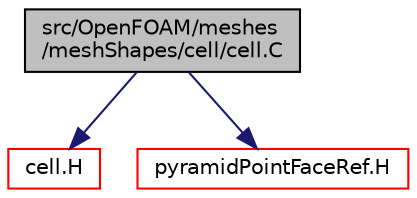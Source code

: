 digraph "src/OpenFOAM/meshes/meshShapes/cell/cell.C"
{
  bgcolor="transparent";
  edge [fontname="Helvetica",fontsize="10",labelfontname="Helvetica",labelfontsize="10"];
  node [fontname="Helvetica",fontsize="10",shape=record];
  Node1 [label="src/OpenFOAM/meshes\l/meshShapes/cell/cell.C",height=0.2,width=0.4,color="black", fillcolor="grey75", style="filled", fontcolor="black"];
  Node1 -> Node2 [color="midnightblue",fontsize="10",style="solid",fontname="Helvetica"];
  Node2 [label="cell.H",height=0.2,width=0.4,color="red",URL="$a08821.html"];
  Node1 -> Node3 [color="midnightblue",fontsize="10",style="solid",fontname="Helvetica"];
  Node3 [label="pyramidPointFaceRef.H",height=0.2,width=0.4,color="red",URL="$a08827.html"];
}
